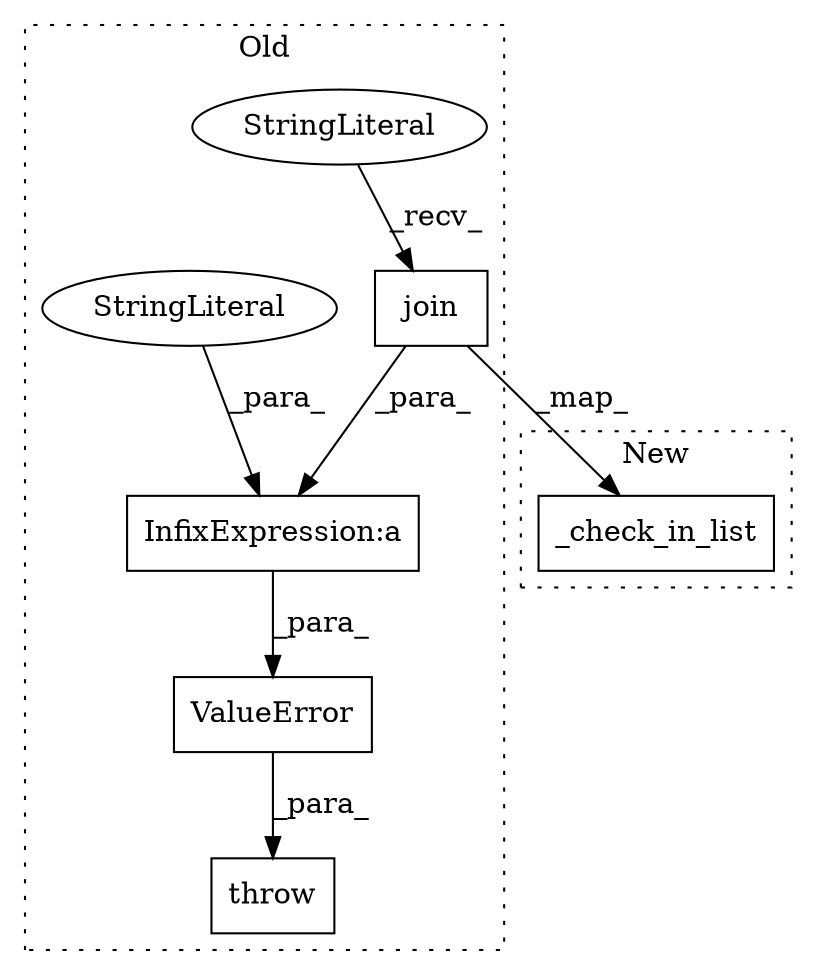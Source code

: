 digraph G {
subgraph cluster0 {
1 [label="join" a="32" s="2970,2990" l="5,1" shape="box"];
3 [label="InfixExpression:a" a="27" s="2963" l="3" shape="box"];
4 [label="throw" a="53" s="2919" l="6" shape="box"];
5 [label="ValueError" a="32" s="2925,2991" l="11,1" shape="box"];
6 [label="StringLiteral" a="45" s="2936" l="27" shape="ellipse"];
7 [label="StringLiteral" a="45" s="2966" l="3" shape="ellipse"];
label = "Old";
style="dotted";
}
subgraph cluster1 {
2 [label="_check_in_list" a="32" s="2890,2930" l="15,1" shape="box"];
label = "New";
style="dotted";
}
1 -> 2 [label="_map_"];
1 -> 3 [label="_para_"];
3 -> 5 [label="_para_"];
5 -> 4 [label="_para_"];
6 -> 3 [label="_para_"];
7 -> 1 [label="_recv_"];
}